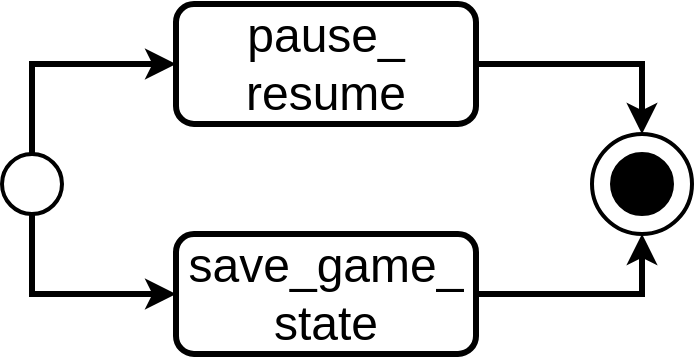 <mxfile version="17.0.0" type="github">
  <diagram id="q9J8Ffbd_gBDLKt9Fktd" name="Page-1">
    <mxGraphModel dx="506" dy="560" grid="1" gridSize="10" guides="1" tooltips="1" connect="1" arrows="1" fold="1" page="1" pageScale="1" pageWidth="850" pageHeight="1100" math="0" shadow="0">
      <root>
        <mxCell id="0" />
        <mxCell id="1" parent="0" />
        <mxCell id="ZToptgFXe-wDIXdU4-Pa-22" style="edgeStyle=orthogonalEdgeStyle;rounded=0;orthogonalLoop=1;jettySize=auto;html=1;exitX=0.5;exitY=0;exitDx=0;exitDy=0;exitPerimeter=0;entryX=0;entryY=0.5;entryDx=0;entryDy=0;strokeWidth=3;" edge="1" parent="1" source="ZToptgFXe-wDIXdU4-Pa-2" target="ZToptgFXe-wDIXdU4-Pa-11">
          <mxGeometry relative="1" as="geometry" />
        </mxCell>
        <mxCell id="ZToptgFXe-wDIXdU4-Pa-23" style="edgeStyle=orthogonalEdgeStyle;rounded=0;orthogonalLoop=1;jettySize=auto;html=1;exitX=0.5;exitY=1;exitDx=0;exitDy=0;exitPerimeter=0;entryX=0;entryY=0.5;entryDx=0;entryDy=0;strokeWidth=3;" edge="1" parent="1" source="ZToptgFXe-wDIXdU4-Pa-2" target="ZToptgFXe-wDIXdU4-Pa-13">
          <mxGeometry relative="1" as="geometry" />
        </mxCell>
        <mxCell id="ZToptgFXe-wDIXdU4-Pa-2" value="" style="strokeWidth=2;html=1;shape=mxgraph.flowchart.start_2;whiteSpace=wrap;" vertex="1" parent="1">
          <mxGeometry x="475" y="155" width="30" height="30" as="geometry" />
        </mxCell>
        <mxCell id="ZToptgFXe-wDIXdU4-Pa-3" value="" style="strokeWidth=2;html=1;shape=mxgraph.flowchart.start_2;whiteSpace=wrap;" vertex="1" parent="1">
          <mxGeometry x="770" y="145" width="50" height="50" as="geometry" />
        </mxCell>
        <mxCell id="ZToptgFXe-wDIXdU4-Pa-4" value="" style="strokeWidth=2;html=1;shape=mxgraph.flowchart.start_2;whiteSpace=wrap;fillColor=#000000;" vertex="1" parent="1">
          <mxGeometry x="780" y="155" width="30" height="30" as="geometry" />
        </mxCell>
        <mxCell id="ZToptgFXe-wDIXdU4-Pa-24" style="edgeStyle=orthogonalEdgeStyle;rounded=0;orthogonalLoop=1;jettySize=auto;html=1;exitX=1;exitY=0.5;exitDx=0;exitDy=0;entryX=0.5;entryY=0;entryDx=0;entryDy=0;entryPerimeter=0;strokeWidth=3;" edge="1" parent="1" source="ZToptgFXe-wDIXdU4-Pa-11" target="ZToptgFXe-wDIXdU4-Pa-3">
          <mxGeometry relative="1" as="geometry" />
        </mxCell>
        <mxCell id="ZToptgFXe-wDIXdU4-Pa-11" value="&lt;div&gt;&lt;font size=&quot;3&quot;&gt;&lt;font style=&quot;font-size: 24px&quot;&gt;pause_&lt;/font&gt;&lt;/font&gt;&lt;/div&gt;&lt;div&gt;&lt;font size=&quot;3&quot;&gt;&lt;font style=&quot;font-size: 24px&quot;&gt;resume&lt;/font&gt;&lt;/font&gt;&lt;/div&gt;" style="rounded=1;whiteSpace=wrap;html=1;fillColor=#FFFFFF;strokeWidth=3;" vertex="1" parent="1">
          <mxGeometry x="562" y="80" width="150" height="60" as="geometry" />
        </mxCell>
        <mxCell id="ZToptgFXe-wDIXdU4-Pa-25" style="edgeStyle=orthogonalEdgeStyle;rounded=0;orthogonalLoop=1;jettySize=auto;html=1;exitX=1;exitY=0.5;exitDx=0;exitDy=0;entryX=0.5;entryY=1;entryDx=0;entryDy=0;entryPerimeter=0;strokeWidth=3;" edge="1" parent="1" source="ZToptgFXe-wDIXdU4-Pa-13" target="ZToptgFXe-wDIXdU4-Pa-3">
          <mxGeometry relative="1" as="geometry" />
        </mxCell>
        <mxCell id="ZToptgFXe-wDIXdU4-Pa-13" value="&lt;div&gt;&lt;font size=&quot;3&quot;&gt;&lt;font style=&quot;font-size: 24px&quot;&gt;save_game_&lt;/font&gt;&lt;/font&gt;&lt;/div&gt;&lt;div&gt;&lt;font size=&quot;3&quot;&gt;&lt;font style=&quot;font-size: 24px&quot;&gt;state&lt;br&gt;&lt;/font&gt;&lt;/font&gt;&lt;/div&gt;" style="rounded=1;whiteSpace=wrap;html=1;fillColor=#FFFFFF;strokeWidth=3;" vertex="1" parent="1">
          <mxGeometry x="562" y="195" width="150" height="60" as="geometry" />
        </mxCell>
      </root>
    </mxGraphModel>
  </diagram>
</mxfile>
